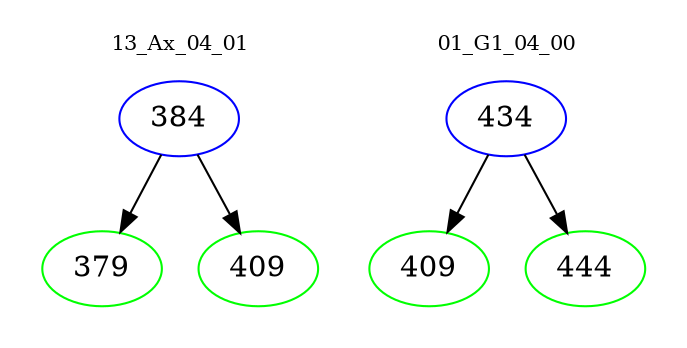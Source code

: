 digraph{
subgraph cluster_0 {
color = white
label = "13_Ax_04_01";
fontsize=10;
T0_384 [label="384", color="blue"]
T0_384 -> T0_379 [color="black"]
T0_379 [label="379", color="green"]
T0_384 -> T0_409 [color="black"]
T0_409 [label="409", color="green"]
}
subgraph cluster_1 {
color = white
label = "01_G1_04_00";
fontsize=10;
T1_434 [label="434", color="blue"]
T1_434 -> T1_409 [color="black"]
T1_409 [label="409", color="green"]
T1_434 -> T1_444 [color="black"]
T1_444 [label="444", color="green"]
}
}
